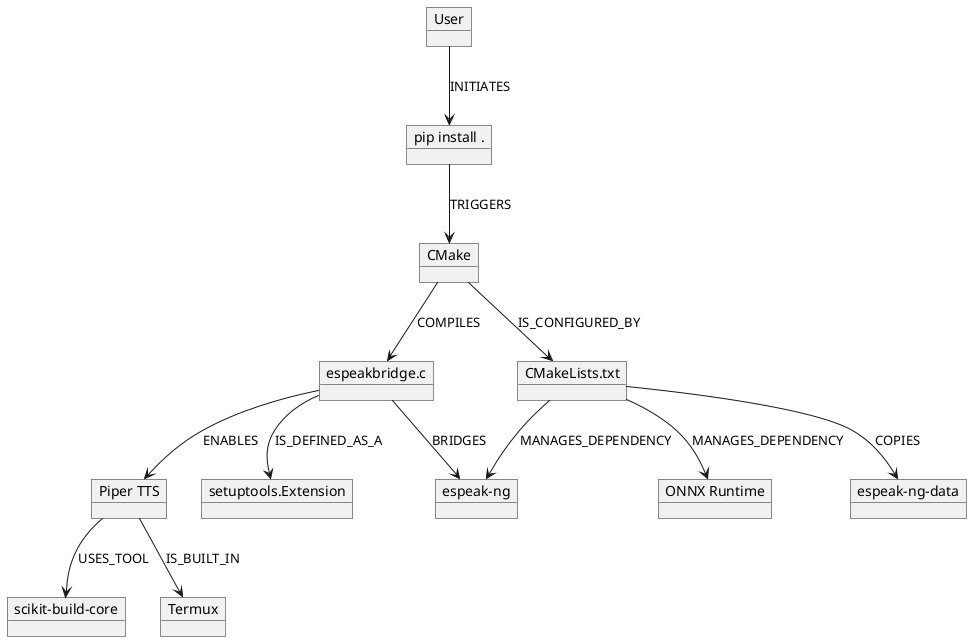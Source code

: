 @startuml
object "Piper TTS" as PiperTTS
object "pip install ." as pipinstall
object "scikit-build-core" as scikitbuildcore
object "CMake" as CMake
object "CMakeLists.txt" as CMakeListstxt
object "espeak-ng" as espeakng
object "ONNX Runtime" as ONNXRuntime
object "espeakbridge.c" as espeakbridgec
object "setuptools.Extension" as setuptoolsExtension
object "Termux" as Termux
object "espeak-ng-data" as espeakngdata
object "User" as User
User --> pipinstall : INITIATES
pipinstall --> CMake : TRIGGERS
CMake --> CMakeListstxt : IS_CONFIGURED_BY
CMakeListstxt --> espeakng : MANAGES_DEPENDENCY
CMakeListstxt --> ONNXRuntime : MANAGES_DEPENDENCY
CMakeListstxt --> espeakngdata : COPIES
CMake --> espeakbridgec : COMPILES
espeakbridgec --> setuptoolsExtension : IS_DEFINED_AS_A
espeakbridgec --> espeakng : BRIDGES
espeakbridgec --> PiperTTS : ENABLES
PiperTTS --> Termux : IS_BUILT_IN
PiperTTS --> scikitbuildcore : USES_TOOL
@enduml
